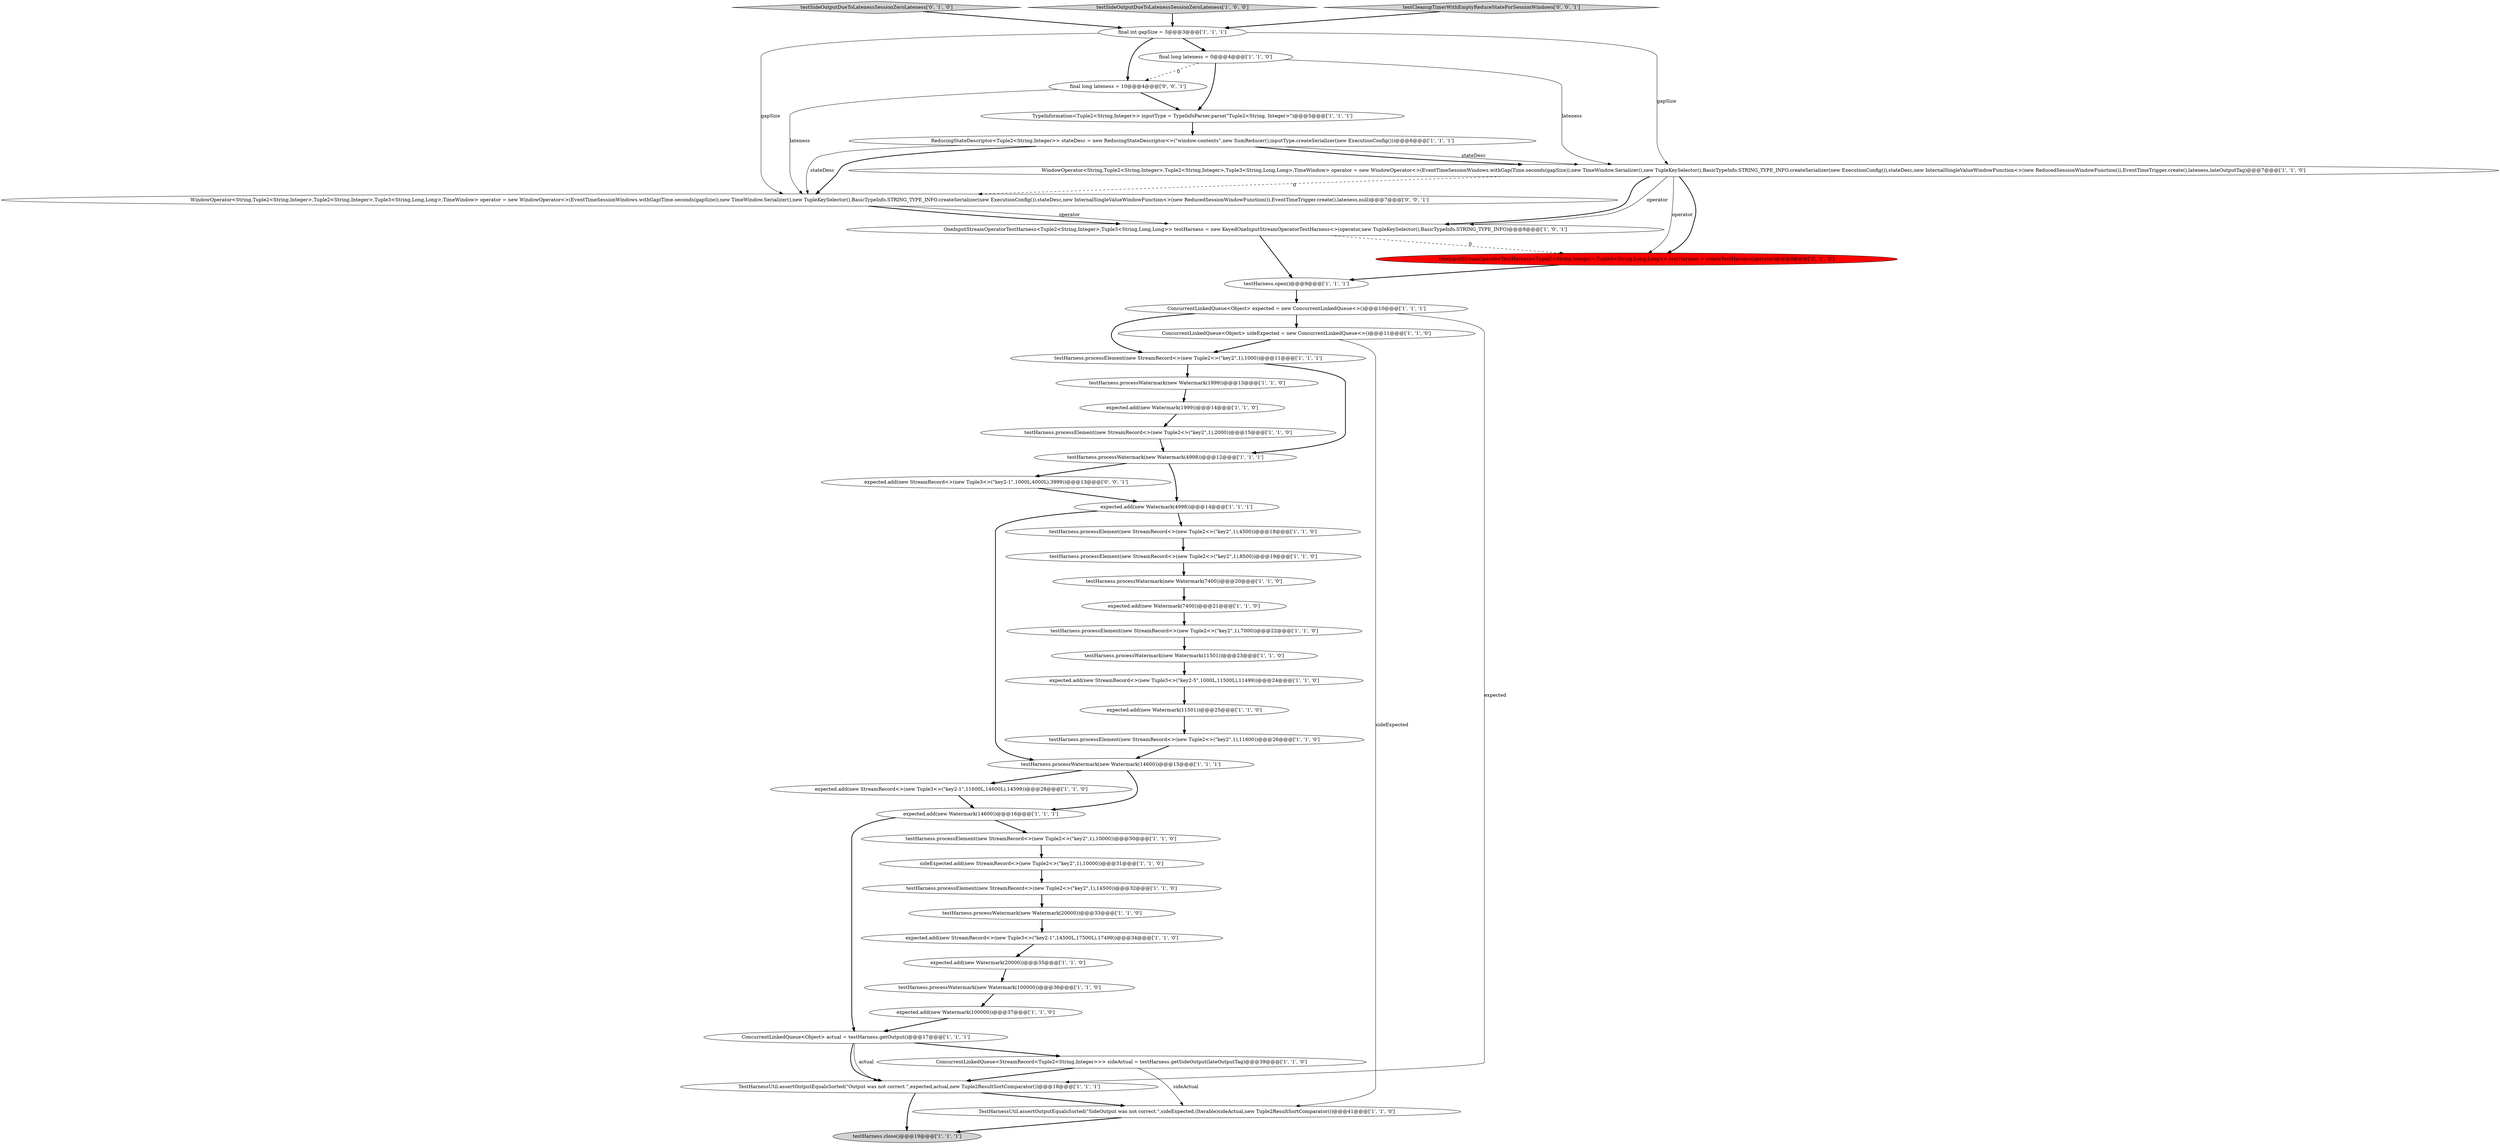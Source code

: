 digraph {
21 [style = filled, label = "expected.add(new StreamRecord<>(new Tuple3<>(\"key2-1\",14500L,17500L),17499))@@@34@@@['1', '1', '0']", fillcolor = white, shape = ellipse image = "AAA0AAABBB1BBB"];
6 [style = filled, label = "testHarness.processElement(new StreamRecord<>(new Tuple2<>(\"key2\",1),4500))@@@18@@@['1', '1', '0']", fillcolor = white, shape = ellipse image = "AAA0AAABBB1BBB"];
9 [style = filled, label = "ConcurrentLinkedQueue<Object> actual = testHarness.getOutput()@@@17@@@['1', '1', '1']", fillcolor = white, shape = ellipse image = "AAA0AAABBB1BBB"];
23 [style = filled, label = "testHarness.processElement(new StreamRecord<>(new Tuple2<>(\"key2\",1),1000))@@@11@@@['1', '1', '1']", fillcolor = white, shape = ellipse image = "AAA0AAABBB1BBB"];
35 [style = filled, label = "WindowOperator<String,Tuple2<String,Integer>,Tuple2<String,Integer>,Tuple3<String,Long,Long>,TimeWindow> operator = new WindowOperator<>(EventTimeSessionWindows.withGap(Time.seconds(gapSize)),new TimeWindow.Serializer(),new TupleKeySelector(),BasicTypeInfo.STRING_TYPE_INFO.createSerializer(new ExecutionConfig()),stateDesc,new InternalSingleValueWindowFunction<>(new ReducedSessionWindowFunction()),EventTimeTrigger.create(),lateness,lateOutputTag)@@@7@@@['1', '1', '0']", fillcolor = white, shape = ellipse image = "AAA0AAABBB1BBB"];
19 [style = filled, label = "expected.add(new Watermark(7400))@@@21@@@['1', '1', '0']", fillcolor = white, shape = ellipse image = "AAA0AAABBB1BBB"];
11 [style = filled, label = "testHarness.processElement(new StreamRecord<>(new Tuple2<>(\"key2\",1),8500))@@@19@@@['1', '1', '0']", fillcolor = white, shape = ellipse image = "AAA0AAABBB1BBB"];
5 [style = filled, label = "testHarness.processElement(new StreamRecord<>(new Tuple2<>(\"key2\",1),2000))@@@15@@@['1', '1', '0']", fillcolor = white, shape = ellipse image = "AAA0AAABBB1BBB"];
3 [style = filled, label = "TestHarnessUtil.assertOutputEqualsSorted(\"Output was not correct.\",expected,actual,new Tuple2ResultSortComparator())@@@18@@@['1', '1', '1']", fillcolor = white, shape = ellipse image = "AAA0AAABBB1BBB"];
30 [style = filled, label = "ConcurrentLinkedQueue<Object> sideExpected = new ConcurrentLinkedQueue<>()@@@11@@@['1', '1', '0']", fillcolor = white, shape = ellipse image = "AAA0AAABBB1BBB"];
10 [style = filled, label = "TypeInformation<Tuple2<String,Integer>> inputType = TypeInfoParser.parse(\"Tuple2<String, Integer>\")@@@5@@@['1', '1', '1']", fillcolor = white, shape = ellipse image = "AAA0AAABBB1BBB"];
34 [style = filled, label = "testHarness.processWatermark(new Watermark(1999))@@@13@@@['1', '1', '0']", fillcolor = white, shape = ellipse image = "AAA0AAABBB1BBB"];
42 [style = filled, label = "testSideOutputDueToLatenessSessionZeroLateness['0', '1', '0']", fillcolor = lightgray, shape = diamond image = "AAA0AAABBB2BBB"];
2 [style = filled, label = "final int gapSize = 3@@@3@@@['1', '1', '1']", fillcolor = white, shape = ellipse image = "AAA0AAABBB1BBB"];
8 [style = filled, label = "testHarness.processWatermark(new Watermark(20000))@@@33@@@['1', '1', '0']", fillcolor = white, shape = ellipse image = "AAA0AAABBB1BBB"];
32 [style = filled, label = "testHarness.processElement(new StreamRecord<>(new Tuple2<>(\"key2\",1),14500))@@@32@@@['1', '1', '0']", fillcolor = white, shape = ellipse image = "AAA0AAABBB1BBB"];
37 [style = filled, label = "final long lateness = 0@@@4@@@['1', '1', '0']", fillcolor = white, shape = ellipse image = "AAA0AAABBB1BBB"];
38 [style = filled, label = "expected.add(new Watermark(100000))@@@37@@@['1', '1', '0']", fillcolor = white, shape = ellipse image = "AAA0AAABBB1BBB"];
16 [style = filled, label = "testHarness.processElement(new StreamRecord<>(new Tuple2<>(\"key2\",1),10000))@@@30@@@['1', '1', '0']", fillcolor = white, shape = ellipse image = "AAA0AAABBB1BBB"];
25 [style = filled, label = "testHarness.processWatermark(new Watermark(4998))@@@12@@@['1', '1', '1']", fillcolor = white, shape = ellipse image = "AAA0AAABBB1BBB"];
40 [style = filled, label = "testHarness.processWatermark(new Watermark(14600))@@@15@@@['1', '1', '1']", fillcolor = white, shape = ellipse image = "AAA0AAABBB1BBB"];
13 [style = filled, label = "ConcurrentLinkedQueue<Object> expected = new ConcurrentLinkedQueue<>()@@@10@@@['1', '1', '1']", fillcolor = white, shape = ellipse image = "AAA0AAABBB1BBB"];
0 [style = filled, label = "expected.add(new Watermark(14600))@@@16@@@['1', '1', '1']", fillcolor = white, shape = ellipse image = "AAA0AAABBB1BBB"];
36 [style = filled, label = "testHarness.processElement(new StreamRecord<>(new Tuple2<>(\"key2\",1),11600))@@@26@@@['1', '1', '0']", fillcolor = white, shape = ellipse image = "AAA0AAABBB1BBB"];
31 [style = filled, label = "expected.add(new Watermark(20000))@@@35@@@['1', '1', '0']", fillcolor = white, shape = ellipse image = "AAA0AAABBB1BBB"];
43 [style = filled, label = "expected.add(new StreamRecord<>(new Tuple3<>(\"key2-1\",1000L,4000L),3999))@@@13@@@['0', '0', '1']", fillcolor = white, shape = ellipse image = "AAA0AAABBB3BBB"];
1 [style = filled, label = "expected.add(new StreamRecord<>(new Tuple3<>(\"key2-5\",1000L,11500L),11499))@@@24@@@['1', '1', '0']", fillcolor = white, shape = ellipse image = "AAA0AAABBB1BBB"];
17 [style = filled, label = "ReducingStateDescriptor<Tuple2<String,Integer>> stateDesc = new ReducingStateDescriptor<>(\"window-contents\",new SumReducer(),inputType.createSerializer(new ExecutionConfig()))@@@6@@@['1', '1', '1']", fillcolor = white, shape = ellipse image = "AAA0AAABBB1BBB"];
14 [style = filled, label = "OneInputStreamOperatorTestHarness<Tuple2<String,Integer>,Tuple3<String,Long,Long>> testHarness = new KeyedOneInputStreamOperatorTestHarness<>(operator,new TupleKeySelector(),BasicTypeInfo.STRING_TYPE_INFO)@@@8@@@['1', '0', '1']", fillcolor = white, shape = ellipse image = "AAA0AAABBB1BBB"];
28 [style = filled, label = "sideExpected.add(new StreamRecord<>(new Tuple2<>(\"key2\",1),10000))@@@31@@@['1', '1', '0']", fillcolor = white, shape = ellipse image = "AAA0AAABBB1BBB"];
26 [style = filled, label = "testHarness.processElement(new StreamRecord<>(new Tuple2<>(\"key2\",1),7000))@@@22@@@['1', '1', '0']", fillcolor = white, shape = ellipse image = "AAA0AAABBB1BBB"];
20 [style = filled, label = "TestHarnessUtil.assertOutputEqualsSorted(\"SideOutput was not correct.\",sideExpected,(Iterable)sideActual,new Tuple2ResultSortComparator())@@@41@@@['1', '1', '0']", fillcolor = white, shape = ellipse image = "AAA0AAABBB1BBB"];
7 [style = filled, label = "expected.add(new Watermark(4998))@@@14@@@['1', '1', '1']", fillcolor = white, shape = ellipse image = "AAA0AAABBB1BBB"];
44 [style = filled, label = "WindowOperator<String,Tuple2<String,Integer>,Tuple2<String,Integer>,Tuple3<String,Long,Long>,TimeWindow> operator = new WindowOperator<>(EventTimeSessionWindows.withGap(Time.seconds(gapSize)),new TimeWindow.Serializer(),new TupleKeySelector(),BasicTypeInfo.STRING_TYPE_INFO.createSerializer(new ExecutionConfig()),stateDesc,new InternalSingleValueWindowFunction<>(new ReducedSessionWindowFunction()),EventTimeTrigger.create(),lateness,null)@@@7@@@['0', '0', '1']", fillcolor = white, shape = ellipse image = "AAA0AAABBB3BBB"];
46 [style = filled, label = "final long lateness = 10@@@4@@@['0', '0', '1']", fillcolor = white, shape = ellipse image = "AAA0AAABBB3BBB"];
12 [style = filled, label = "testHarness.open()@@@9@@@['1', '1', '1']", fillcolor = white, shape = ellipse image = "AAA0AAABBB1BBB"];
22 [style = filled, label = "testHarness.close()@@@19@@@['1', '1', '1']", fillcolor = lightgray, shape = ellipse image = "AAA0AAABBB1BBB"];
29 [style = filled, label = "expected.add(new Watermark(11501))@@@25@@@['1', '1', '0']", fillcolor = white, shape = ellipse image = "AAA0AAABBB1BBB"];
4 [style = filled, label = "testSideOutputDueToLatenessSessionZeroLateness['1', '0', '0']", fillcolor = lightgray, shape = diamond image = "AAA0AAABBB1BBB"];
39 [style = filled, label = "expected.add(new Watermark(1999))@@@14@@@['1', '1', '0']", fillcolor = white, shape = ellipse image = "AAA0AAABBB1BBB"];
33 [style = filled, label = "testHarness.processWatermark(new Watermark(7400))@@@20@@@['1', '1', '0']", fillcolor = white, shape = ellipse image = "AAA0AAABBB1BBB"];
45 [style = filled, label = "testCleanupTimerWithEmptyReduceStateForSessionWindows['0', '0', '1']", fillcolor = lightgray, shape = diamond image = "AAA0AAABBB3BBB"];
15 [style = filled, label = "testHarness.processWatermark(new Watermark(11501))@@@23@@@['1', '1', '0']", fillcolor = white, shape = ellipse image = "AAA0AAABBB1BBB"];
18 [style = filled, label = "expected.add(new StreamRecord<>(new Tuple3<>(\"key2-1\",11600L,14600L),14599))@@@28@@@['1', '1', '0']", fillcolor = white, shape = ellipse image = "AAA0AAABBB1BBB"];
24 [style = filled, label = "ConcurrentLinkedQueue<StreamRecord<Tuple2<String,Integer>>> sideActual = testHarness.getSideOutput(lateOutputTag)@@@39@@@['1', '1', '0']", fillcolor = white, shape = ellipse image = "AAA0AAABBB1BBB"];
41 [style = filled, label = "OneInputStreamOperatorTestHarness<Tuple2<String,Integer>,Tuple3<String,Long,Long>> testHarness = createTestHarness(operator)@@@8@@@['0', '1', '0']", fillcolor = red, shape = ellipse image = "AAA1AAABBB2BBB"];
27 [style = filled, label = "testHarness.processWatermark(new Watermark(100000))@@@36@@@['1', '1', '0']", fillcolor = white, shape = ellipse image = "AAA0AAABBB1BBB"];
29->36 [style = bold, label=""];
0->16 [style = bold, label=""];
2->46 [style = bold, label=""];
23->25 [style = bold, label=""];
27->38 [style = bold, label=""];
36->40 [style = bold, label=""];
0->9 [style = bold, label=""];
30->20 [style = solid, label="sideExpected"];
42->2 [style = bold, label=""];
2->35 [style = solid, label="gapSize"];
2->44 [style = solid, label="gapSize"];
37->46 [style = dashed, label="0"];
37->10 [style = bold, label=""];
39->5 [style = bold, label=""];
35->41 [style = bold, label=""];
44->14 [style = solid, label="operator"];
30->23 [style = bold, label=""];
38->9 [style = bold, label=""];
46->10 [style = bold, label=""];
40->0 [style = bold, label=""];
17->44 [style = solid, label="stateDesc"];
40->18 [style = bold, label=""];
10->17 [style = bold, label=""];
25->43 [style = bold, label=""];
13->30 [style = bold, label=""];
4->2 [style = bold, label=""];
44->14 [style = bold, label=""];
45->2 [style = bold, label=""];
25->7 [style = bold, label=""];
3->22 [style = bold, label=""];
35->14 [style = bold, label=""];
9->3 [style = solid, label="actual"];
5->25 [style = bold, label=""];
28->32 [style = bold, label=""];
20->22 [style = bold, label=""];
43->7 [style = bold, label=""];
37->35 [style = solid, label="lateness"];
35->44 [style = dashed, label="0"];
12->13 [style = bold, label=""];
17->35 [style = solid, label="stateDesc"];
32->8 [style = bold, label=""];
3->20 [style = bold, label=""];
21->31 [style = bold, label=""];
35->14 [style = solid, label="operator"];
16->28 [style = bold, label=""];
31->27 [style = bold, label=""];
19->26 [style = bold, label=""];
24->20 [style = solid, label="sideActual"];
6->11 [style = bold, label=""];
14->12 [style = bold, label=""];
34->39 [style = bold, label=""];
7->6 [style = bold, label=""];
26->15 [style = bold, label=""];
13->3 [style = solid, label="expected"];
46->44 [style = solid, label="lateness"];
13->23 [style = bold, label=""];
11->33 [style = bold, label=""];
23->34 [style = bold, label=""];
8->21 [style = bold, label=""];
9->3 [style = bold, label=""];
41->12 [style = bold, label=""];
17->44 [style = bold, label=""];
33->19 [style = bold, label=""];
2->37 [style = bold, label=""];
1->29 [style = bold, label=""];
24->3 [style = bold, label=""];
18->0 [style = bold, label=""];
9->24 [style = bold, label=""];
17->35 [style = bold, label=""];
14->41 [style = dashed, label="0"];
35->41 [style = solid, label="operator"];
15->1 [style = bold, label=""];
7->40 [style = bold, label=""];
}
